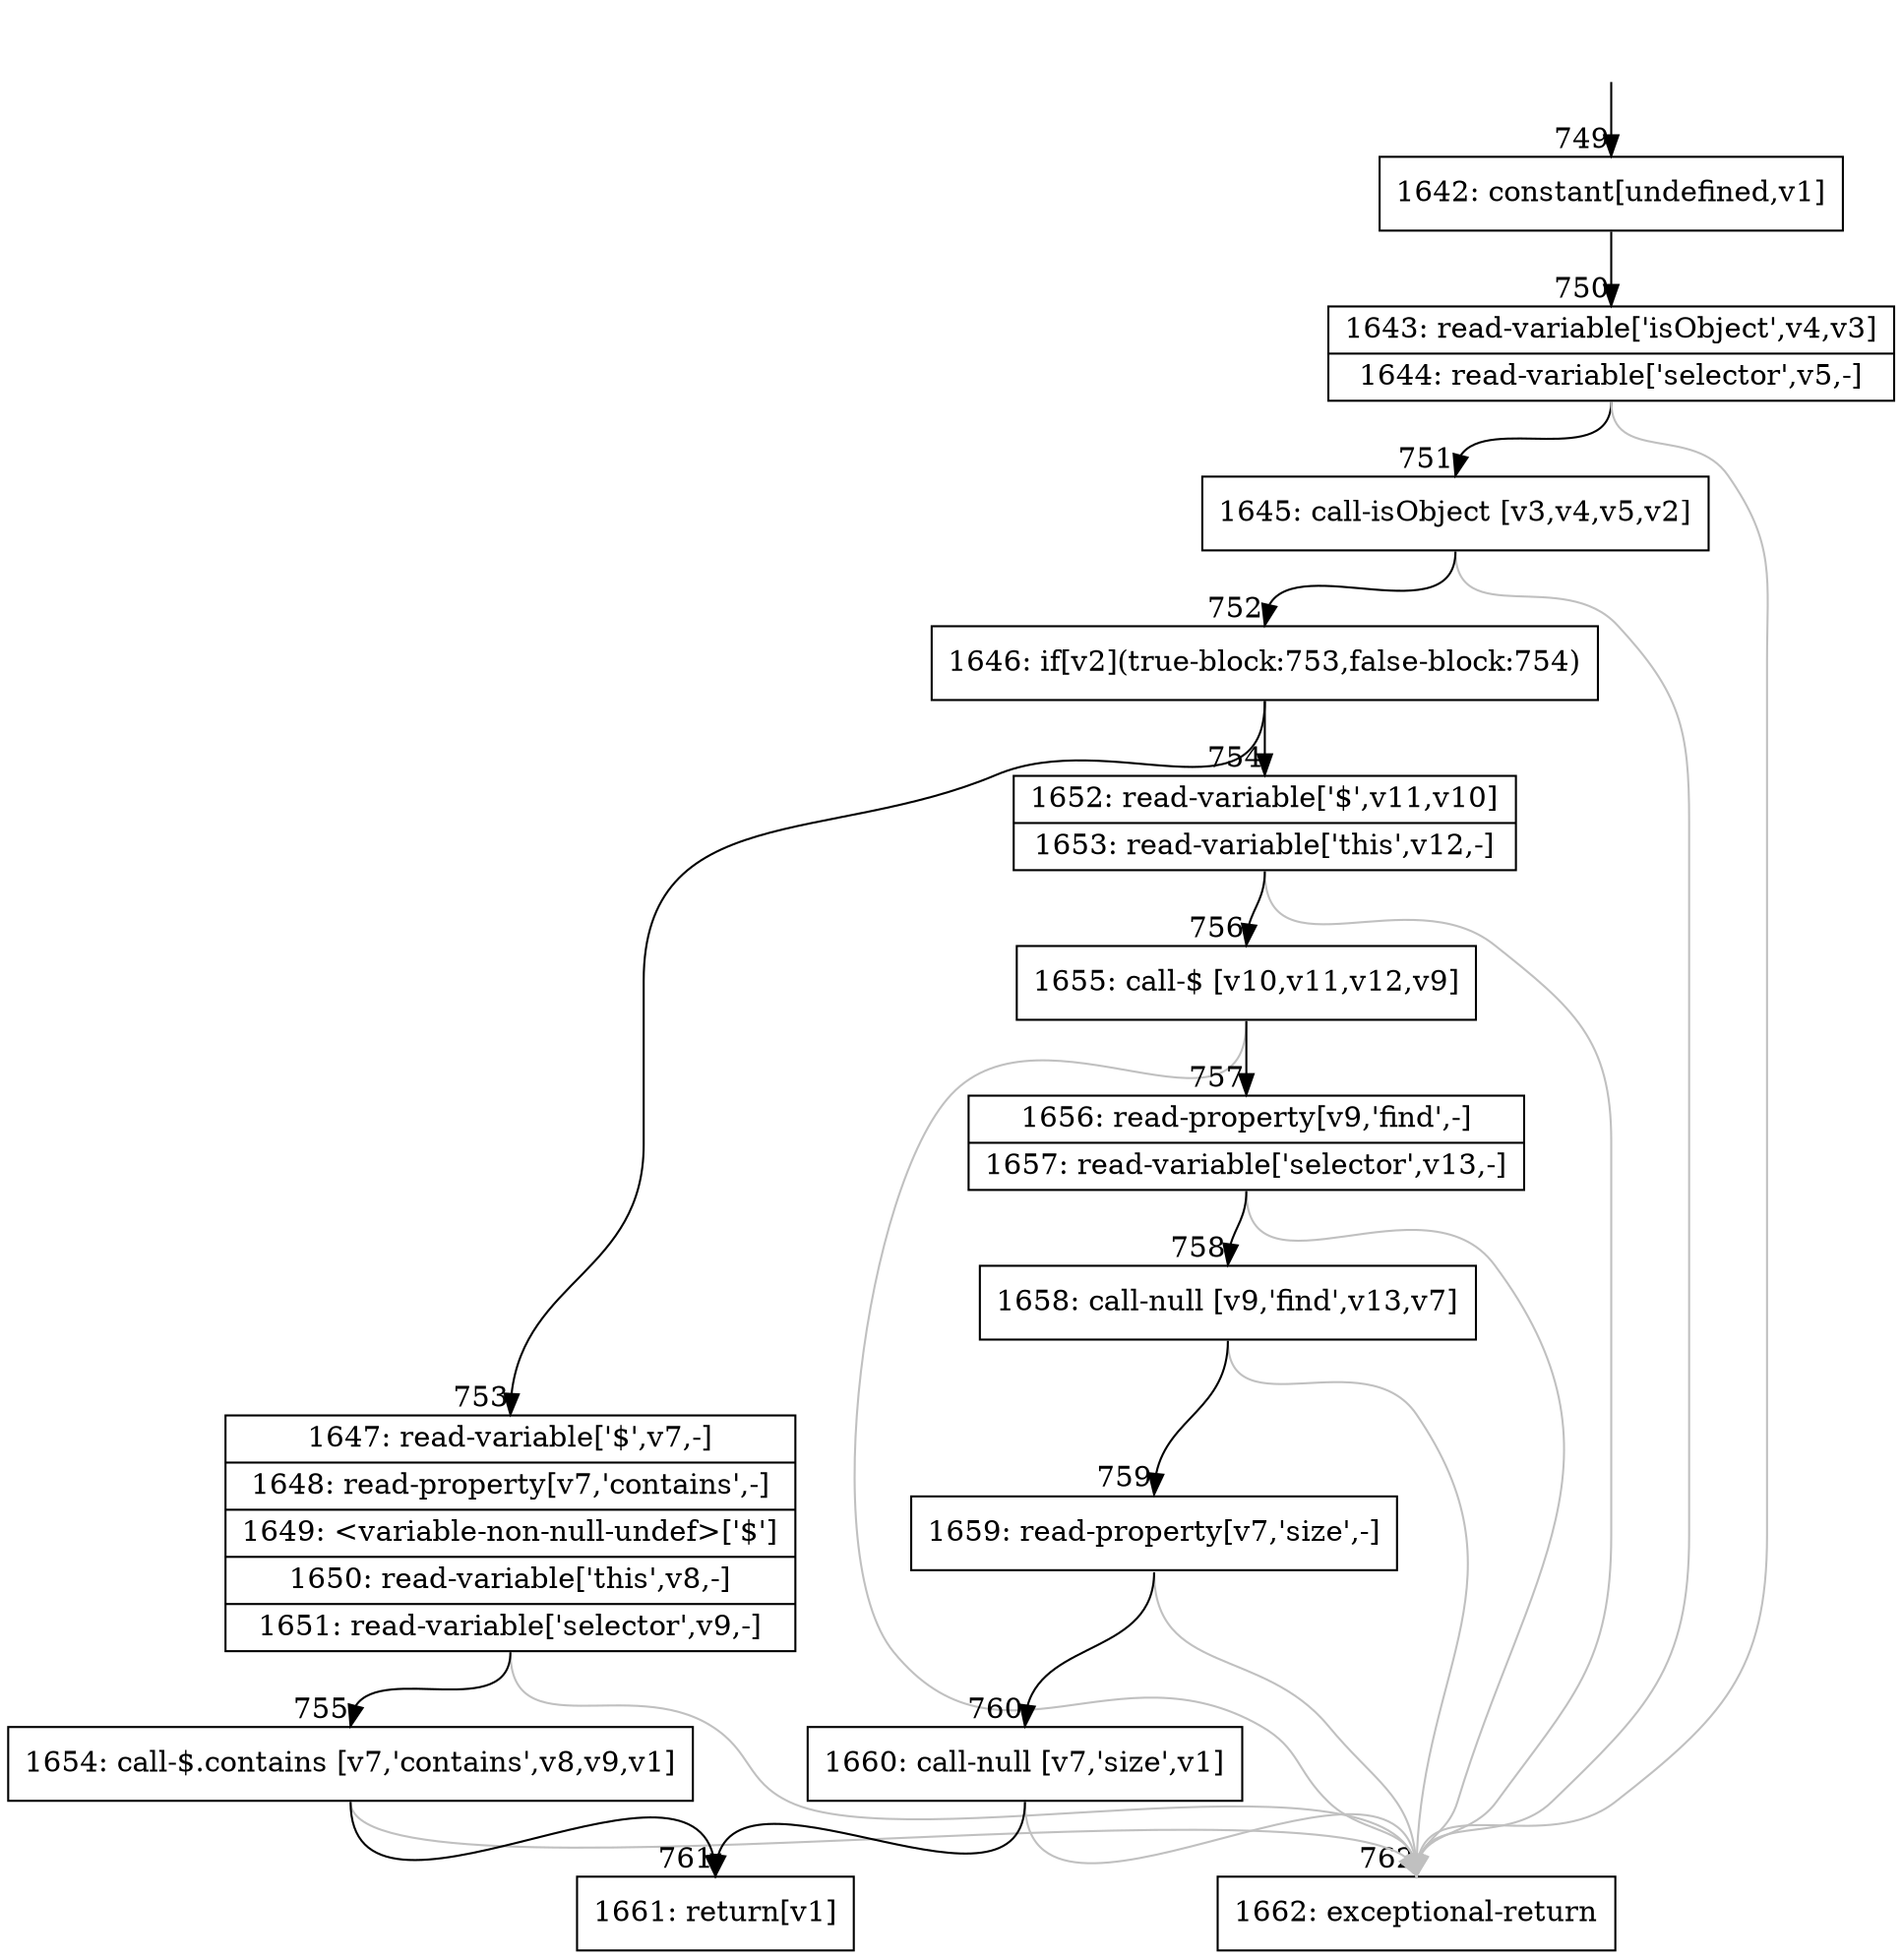 digraph {
rankdir="TD"
BB_entry69[shape=none,label=""];
BB_entry69 -> BB749 [tailport=s, headport=n, headlabel="    749"]
BB749 [shape=record label="{1642: constant[undefined,v1]}" ] 
BB749 -> BB750 [tailport=s, headport=n, headlabel="      750"]
BB750 [shape=record label="{1643: read-variable['isObject',v4,v3]|1644: read-variable['selector',v5,-]}" ] 
BB750 -> BB751 [tailport=s, headport=n, headlabel="      751"]
BB750 -> BB762 [tailport=s, headport=n, color=gray, headlabel="      762"]
BB751 [shape=record label="{1645: call-isObject [v3,v4,v5,v2]}" ] 
BB751 -> BB752 [tailport=s, headport=n, headlabel="      752"]
BB751 -> BB762 [tailport=s, headport=n, color=gray]
BB752 [shape=record label="{1646: if[v2](true-block:753,false-block:754)}" ] 
BB752 -> BB753 [tailport=s, headport=n, headlabel="      753"]
BB752 -> BB754 [tailport=s, headport=n, headlabel="      754"]
BB753 [shape=record label="{1647: read-variable['$',v7,-]|1648: read-property[v7,'contains',-]|1649: \<variable-non-null-undef\>['$']|1650: read-variable['this',v8,-]|1651: read-variable['selector',v9,-]}" ] 
BB753 -> BB755 [tailport=s, headport=n, headlabel="      755"]
BB753 -> BB762 [tailport=s, headport=n, color=gray]
BB754 [shape=record label="{1652: read-variable['$',v11,v10]|1653: read-variable['this',v12,-]}" ] 
BB754 -> BB756 [tailport=s, headport=n, headlabel="      756"]
BB754 -> BB762 [tailport=s, headport=n, color=gray]
BB755 [shape=record label="{1654: call-$.contains [v7,'contains',v8,v9,v1]}" ] 
BB755 -> BB761 [tailport=s, headport=n, headlabel="      761"]
BB755 -> BB762 [tailport=s, headport=n, color=gray]
BB756 [shape=record label="{1655: call-$ [v10,v11,v12,v9]}" ] 
BB756 -> BB757 [tailport=s, headport=n, headlabel="      757"]
BB756 -> BB762 [tailport=s, headport=n, color=gray]
BB757 [shape=record label="{1656: read-property[v9,'find',-]|1657: read-variable['selector',v13,-]}" ] 
BB757 -> BB758 [tailport=s, headport=n, headlabel="      758"]
BB757 -> BB762 [tailport=s, headport=n, color=gray]
BB758 [shape=record label="{1658: call-null [v9,'find',v13,v7]}" ] 
BB758 -> BB759 [tailport=s, headport=n, headlabel="      759"]
BB758 -> BB762 [tailport=s, headport=n, color=gray]
BB759 [shape=record label="{1659: read-property[v7,'size',-]}" ] 
BB759 -> BB760 [tailport=s, headport=n, headlabel="      760"]
BB759 -> BB762 [tailport=s, headport=n, color=gray]
BB760 [shape=record label="{1660: call-null [v7,'size',v1]}" ] 
BB760 -> BB761 [tailport=s, headport=n]
BB760 -> BB762 [tailport=s, headport=n, color=gray]
BB761 [shape=record label="{1661: return[v1]}" ] 
BB762 [shape=record label="{1662: exceptional-return}" ] 
//#$~ 462
}
